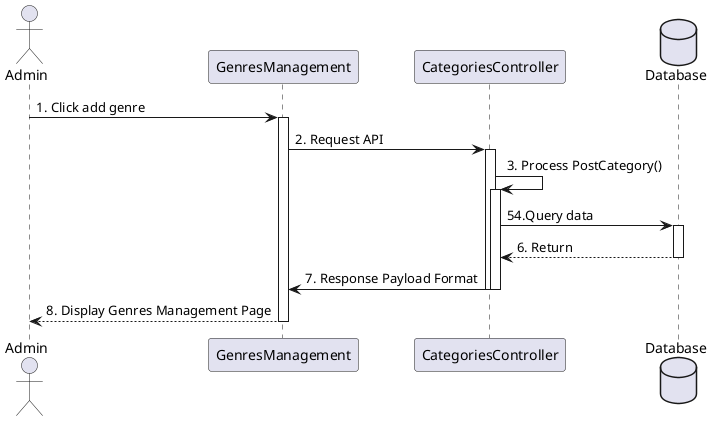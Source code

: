 @startuml
actor       Admin       as user
participant GenresManagement as view

participant CategoriesController as controller

database    Database as db

user -> view ++: 1. Click add genre
view -> controller ++ : 2. Request API
controller -> controller ++ : 3. Process PostCategory()
controller -> db ++ : 54.Query data
db --> controller -- : 6. Return
controller -> view -- : 7. Response Payload Format
deactivate controller
view --> user -- : 8. Display Genres Management Page

@enduml


